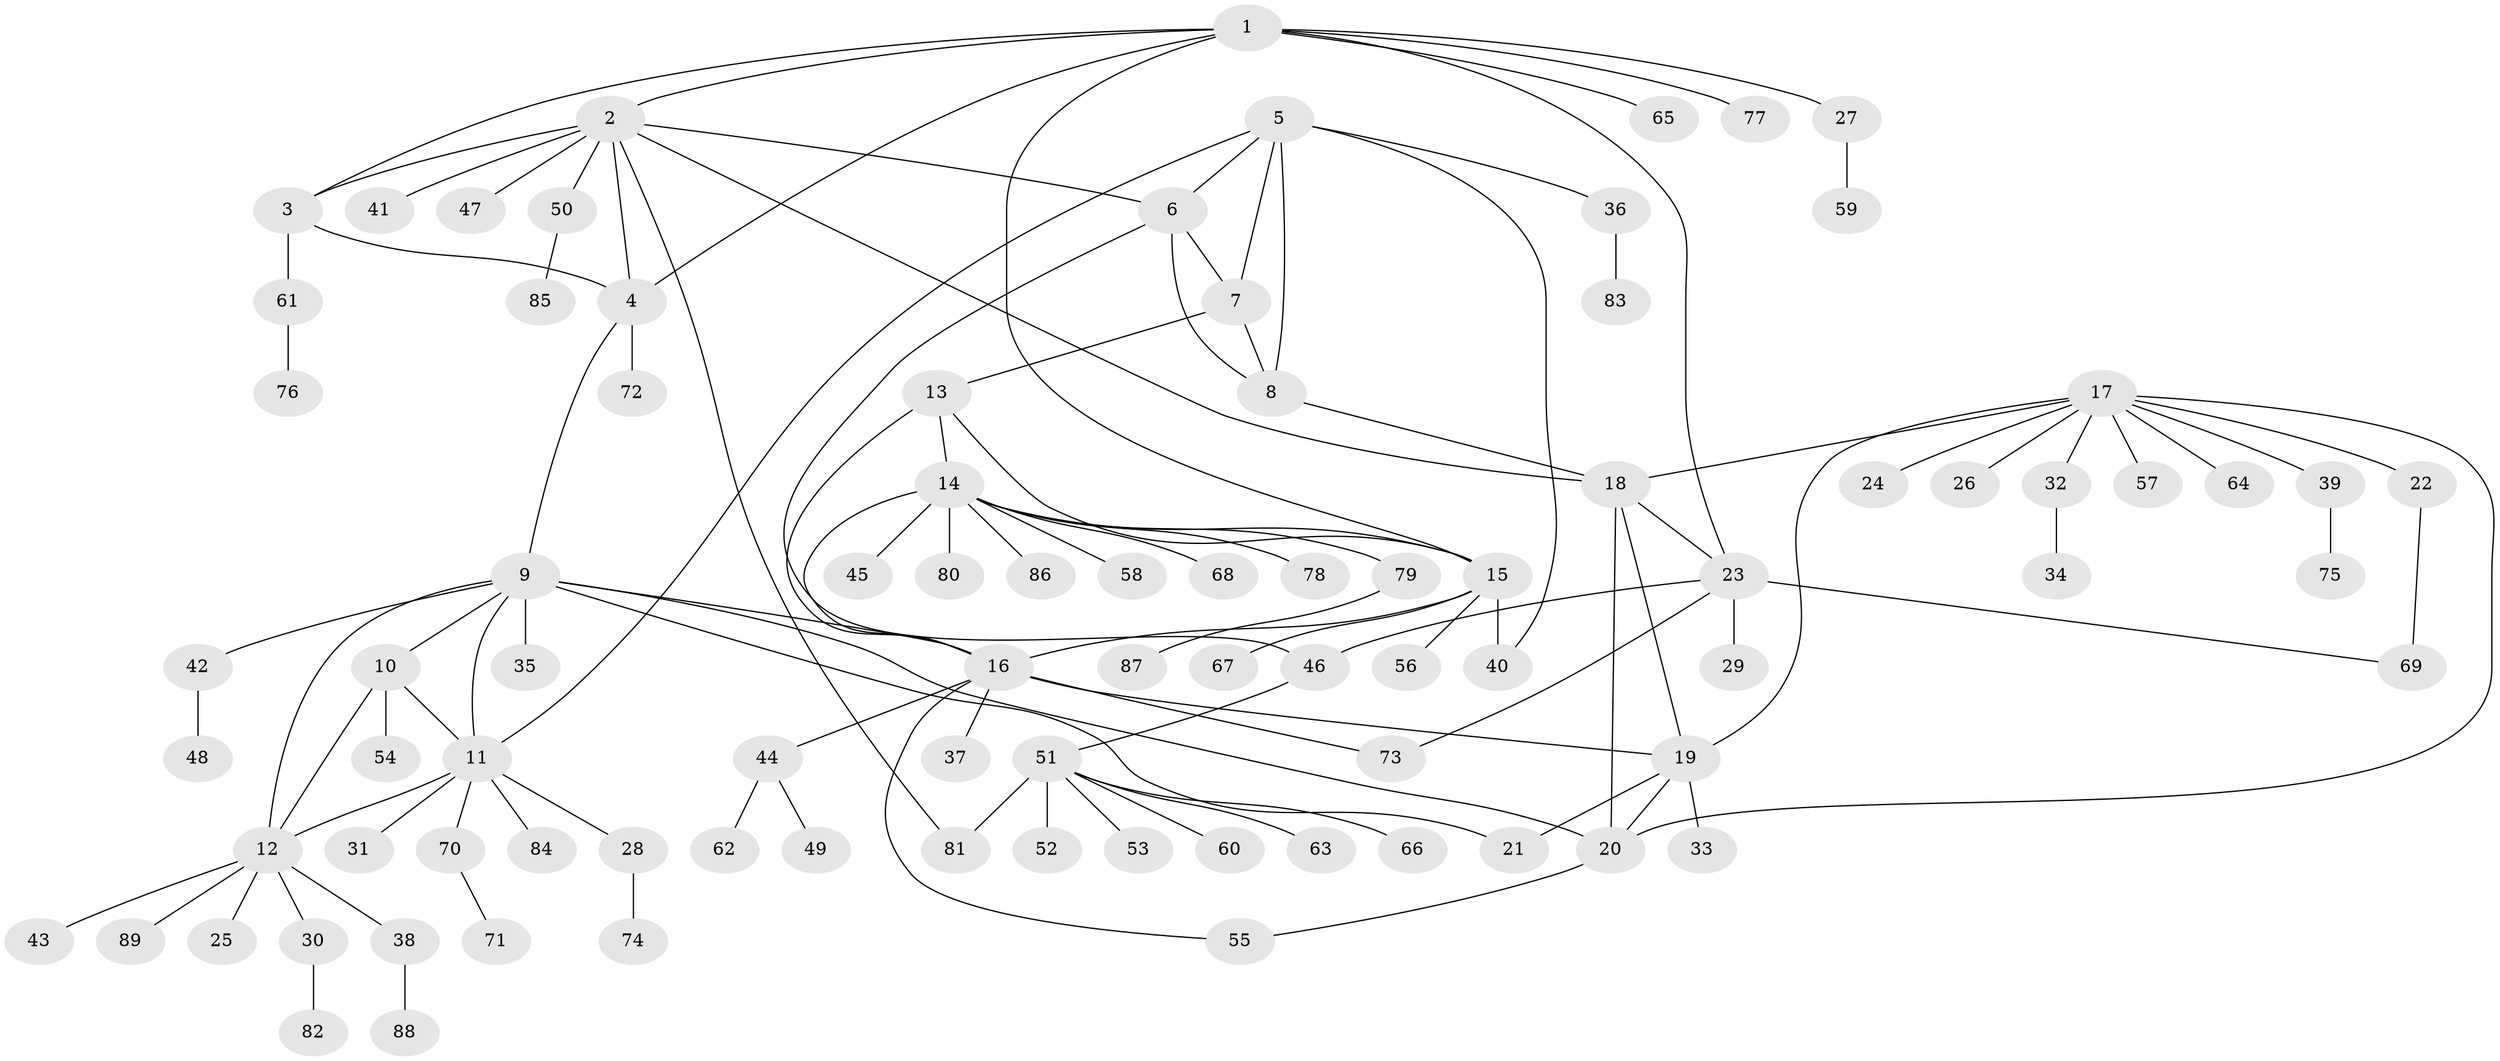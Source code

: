 // coarse degree distribution, {6: 0.10714285714285714, 5: 0.14285714285714285, 7: 0.10714285714285714, 3: 0.03571428571428571, 4: 0.03571428571428571, 8: 0.03571428571428571, 2: 0.10714285714285714, 1: 0.42857142857142855}
// Generated by graph-tools (version 1.1) at 2025/52/03/04/25 22:52:10]
// undirected, 89 vertices, 117 edges
graph export_dot {
  node [color=gray90,style=filled];
  1;
  2;
  3;
  4;
  5;
  6;
  7;
  8;
  9;
  10;
  11;
  12;
  13;
  14;
  15;
  16;
  17;
  18;
  19;
  20;
  21;
  22;
  23;
  24;
  25;
  26;
  27;
  28;
  29;
  30;
  31;
  32;
  33;
  34;
  35;
  36;
  37;
  38;
  39;
  40;
  41;
  42;
  43;
  44;
  45;
  46;
  47;
  48;
  49;
  50;
  51;
  52;
  53;
  54;
  55;
  56;
  57;
  58;
  59;
  60;
  61;
  62;
  63;
  64;
  65;
  66;
  67;
  68;
  69;
  70;
  71;
  72;
  73;
  74;
  75;
  76;
  77;
  78;
  79;
  80;
  81;
  82;
  83;
  84;
  85;
  86;
  87;
  88;
  89;
  1 -- 2;
  1 -- 3;
  1 -- 4;
  1 -- 15;
  1 -- 23;
  1 -- 27;
  1 -- 65;
  1 -- 77;
  2 -- 3;
  2 -- 4;
  2 -- 6;
  2 -- 18;
  2 -- 41;
  2 -- 47;
  2 -- 50;
  2 -- 81;
  3 -- 4;
  3 -- 61;
  4 -- 9;
  4 -- 72;
  5 -- 6;
  5 -- 7;
  5 -- 8;
  5 -- 11;
  5 -- 36;
  5 -- 40;
  6 -- 7;
  6 -- 8;
  6 -- 46;
  7 -- 8;
  7 -- 13;
  8 -- 18;
  9 -- 10;
  9 -- 11;
  9 -- 12;
  9 -- 16;
  9 -- 20;
  9 -- 21;
  9 -- 35;
  9 -- 42;
  10 -- 11;
  10 -- 12;
  10 -- 54;
  11 -- 12;
  11 -- 28;
  11 -- 31;
  11 -- 70;
  11 -- 84;
  12 -- 25;
  12 -- 30;
  12 -- 38;
  12 -- 43;
  12 -- 89;
  13 -- 14;
  13 -- 15;
  13 -- 16;
  14 -- 15;
  14 -- 16;
  14 -- 45;
  14 -- 58;
  14 -- 68;
  14 -- 78;
  14 -- 79;
  14 -- 80;
  14 -- 86;
  15 -- 16;
  15 -- 40;
  15 -- 56;
  15 -- 67;
  16 -- 19;
  16 -- 37;
  16 -- 44;
  16 -- 55;
  16 -- 73;
  17 -- 18;
  17 -- 19;
  17 -- 20;
  17 -- 22;
  17 -- 24;
  17 -- 26;
  17 -- 32;
  17 -- 39;
  17 -- 57;
  17 -- 64;
  18 -- 19;
  18 -- 20;
  18 -- 23;
  19 -- 20;
  19 -- 21;
  19 -- 33;
  20 -- 55;
  22 -- 69;
  23 -- 29;
  23 -- 46;
  23 -- 69;
  23 -- 73;
  27 -- 59;
  28 -- 74;
  30 -- 82;
  32 -- 34;
  36 -- 83;
  38 -- 88;
  39 -- 75;
  42 -- 48;
  44 -- 49;
  44 -- 62;
  46 -- 51;
  50 -- 85;
  51 -- 52;
  51 -- 53;
  51 -- 60;
  51 -- 63;
  51 -- 66;
  51 -- 81;
  61 -- 76;
  70 -- 71;
  79 -- 87;
}
